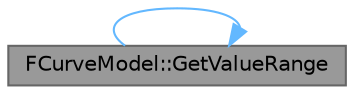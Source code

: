 digraph "FCurveModel::GetValueRange"
{
 // INTERACTIVE_SVG=YES
 // LATEX_PDF_SIZE
  bgcolor="transparent";
  edge [fontname=Helvetica,fontsize=10,labelfontname=Helvetica,labelfontsize=10];
  node [fontname=Helvetica,fontsize=10,shape=box,height=0.2,width=0.4];
  rankdir="LR";
  Node1 [id="Node000001",label="FCurveModel::GetValueRange",height=0.2,width=0.4,color="gray40", fillcolor="grey60", style="filled", fontcolor="black",tooltip="Get range of output value based on specified input times."];
  Node1 -> Node1 [id="edge1_Node000001_Node000001",color="steelblue1",style="solid",tooltip=" "];
}
